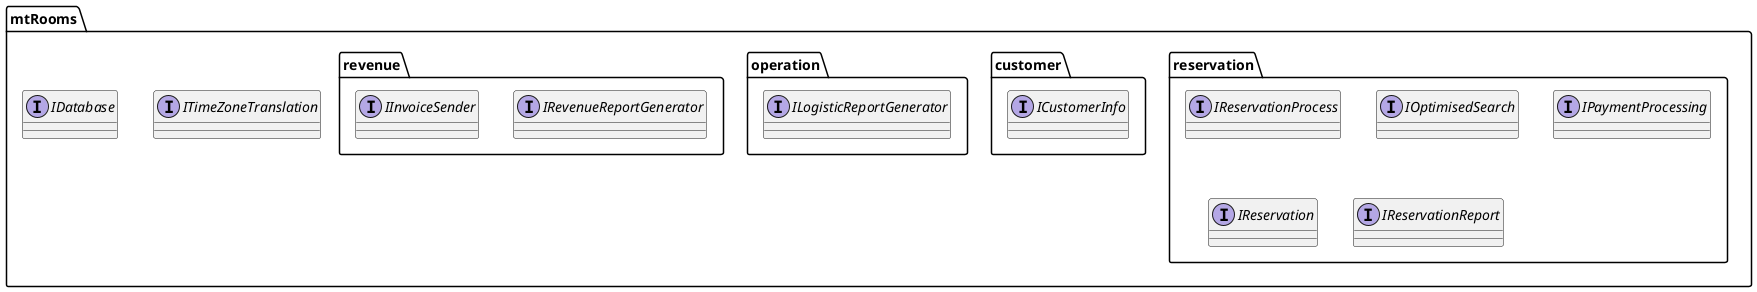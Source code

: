 @startuml

package mtRooms {
    package "reservation" {
        interface IReservationProcess
        interface IOptimisedSearch
        interface IPaymentProcessing
        interface IReservation
        interface IReservationReport
    }

    package "customer" {
        interface ICustomerInfo
    }

    package "operation" {
        interface ILogisticReportGenerator
    }

    package "revenue" {
        interface IRevenueReportGenerator
        interface IInvoiceSender
    }

    interface ITimeZoneTranslation
    interface IDatabase
}

@enduml